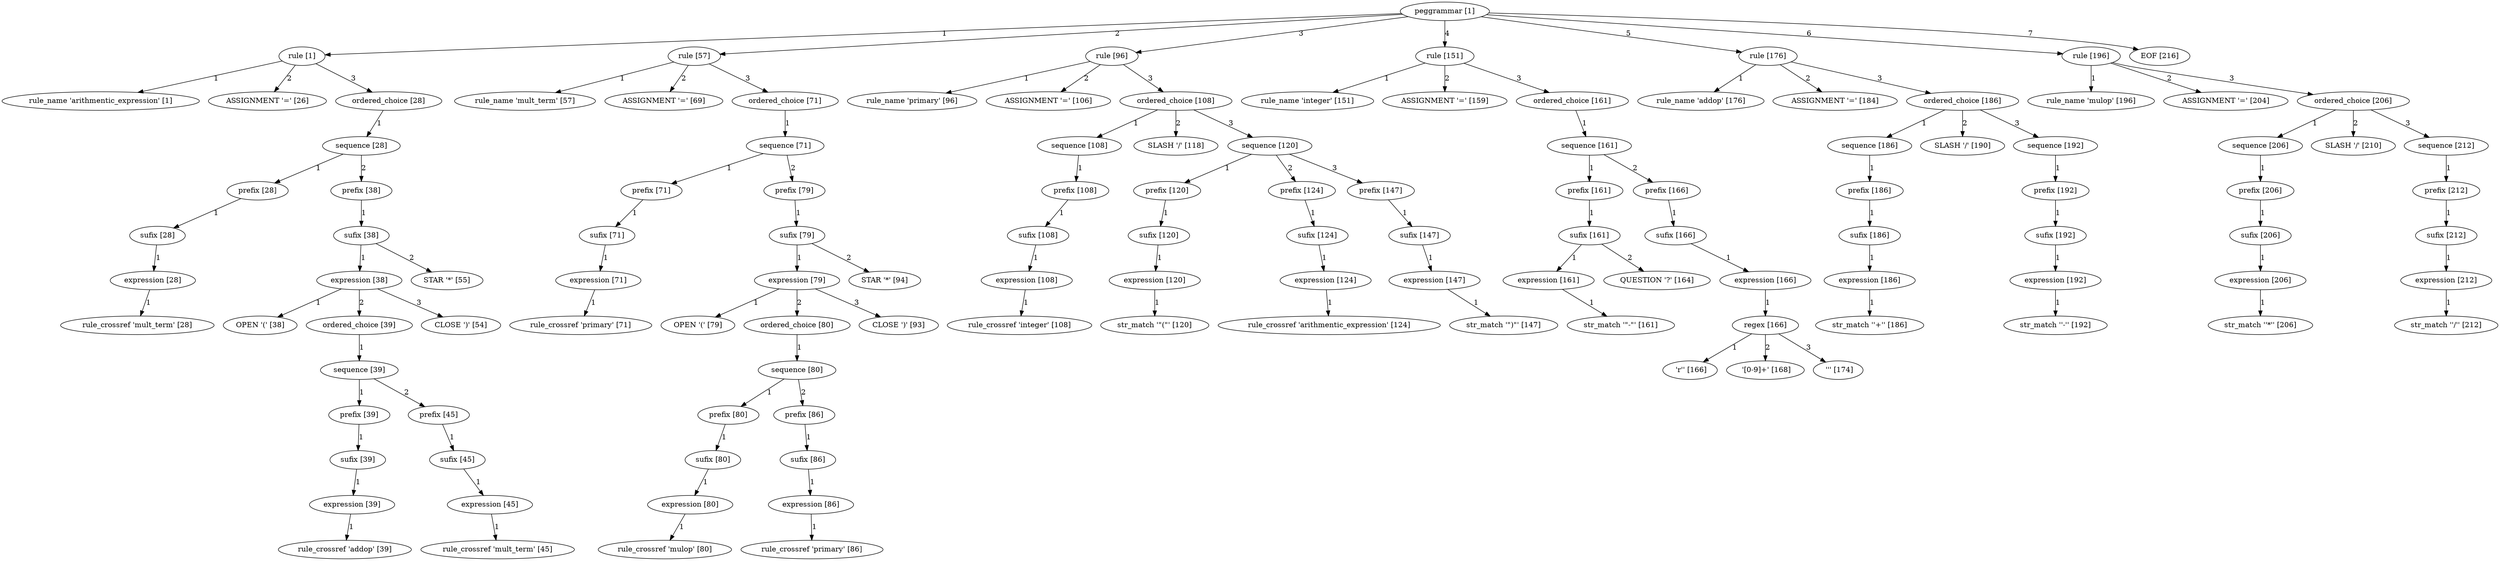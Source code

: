 digraph arpeggio_graph {
4561320432 [label="peggrammar [1]"];
4561320432->4561261504 [label="1"]

4561261504 [label="rule [1]"];
4561261504->4561201104 [label="1"]

4561201104 [label="rule_name 'arithmentic_expression' [1]"];
4561261504->4561201424 [label="2"]

4561201424 [label="ASSIGNMENT '=' [26]"];
4561261504->4561261416 [label="3"]

4561261416 [label="ordered_choice [28]"];
4561261416->4561261328 [label="1"]

4561261328 [label="sequence [28]"];
4561261328->4561198784 [label="1"]

4561198784 [label="prefix [28]"];
4561198784->4561198696 [label="1"]

4561198696 [label="sufix [28]"];
4561198696->4561028384 [label="1"]

4561028384 [label="expression [28]"];
4561028384->4561248912 [label="1"]

4561248912 [label="rule_crossref 'mult_term' [28]"];
4561261328->4561261240 [label="2"]

4561261240 [label="prefix [38]"];
4561261240->4561261152 [label="1"]

4561261152 [label="sufix [38]"];
4561261152->4561261064 [label="1"]

4561261064 [label="expression [38]"];
4561261064->4561249040 [label="1"]

4561249040 [label="OPEN '(' [38]"];
4561261064->4561260976 [label="2"]

4561260976 [label="ordered_choice [39]"];
4561260976->4561260888 [label="1"]

4561260888 [label="sequence [39]"];
4561260888->4561199048 [label="1"]

4561199048 [label="prefix [39]"];
4561199048->4561198960 [label="1"]

4561198960 [label="sufix [39]"];
4561198960->4561198872 [label="1"]

4561198872 [label="expression [39]"];
4561198872->4561249424 [label="1"]

4561249424 [label="rule_crossref 'addop' [39]"];
4561260888->4561260800 [label="2"]

4561260800 [label="prefix [45]"];
4561260800->4561260712 [label="1"]

4561260712 [label="sufix [45]"];
4561260712->4561260624 [label="1"]

4561260624 [label="expression [45]"];
4561260624->4561249488 [label="1"]

4561249488 [label="rule_crossref 'mult_term' [45]"];
4561261064->4561249104 [label="3"]

4561249104 [label="CLOSE ')' [54]"];
4561261152->4561248848 [label="2"]

4561248848 [label="STAR '*' [55]"];
4561320432->4561263000 [label="2"]

4561263000 [label="rule [57]"];
4561263000->4561201680 [label="1"]

4561201680 [label="rule_name 'mult_term' [57]"];
4561263000->4561201872 [label="2"]

4561201872 [label="ASSIGNMENT '=' [69]"];
4561263000->4561262912 [label="3"]

4561262912 [label="ordered_choice [71]"];
4561262912->4561262824 [label="1"]

4561262824 [label="sequence [71]"];
4561262824->4561261768 [label="1"]

4561261768 [label="prefix [71]"];
4561261768->4561261680 [label="1"]

4561261680 [label="sufix [71]"];
4561261680->4561261592 [label="1"]

4561261592 [label="expression [71]"];
4561261592->4561201936 [label="1"]

4561201936 [label="rule_crossref 'primary' [71]"];
4561262824->4561262736 [label="2"]

4561262736 [label="prefix [79]"];
4561262736->4561262648 [label="1"]

4561262648 [label="sufix [79]"];
4561262648->4561262560 [label="1"]

4561262560 [label="expression [79]"];
4561262560->4561202384 [label="1"]

4561202384 [label="OPEN '(' [79]"];
4561262560->4561262472 [label="2"]

4561262472 [label="ordered_choice [80]"];
4561262472->4561262384 [label="1"]

4561262384 [label="sequence [80]"];
4561262384->4561262032 [label="1"]

4561262032 [label="prefix [80]"];
4561262032->4561261944 [label="1"]

4561261944 [label="sufix [80]"];
4561261944->4561261856 [label="1"]

4561261856 [label="expression [80]"];
4561261856->4561203152 [label="1"]

4561203152 [label="rule_crossref 'mulop' [80]"];
4561262384->4561262296 [label="2"]

4561262296 [label="prefix [86]"];
4561262296->4561262208 [label="1"]

4561262208 [label="sufix [86]"];
4561262208->4561262120 [label="1"]

4561262120 [label="expression [86]"];
4561262120->4561202896 [label="1"]

4561202896 [label="rule_crossref 'primary' [86]"];
4561262560->4561202448 [label="3"]

4561202448 [label="CLOSE ')' [93]"];
4561262648->4561202064 [label="2"]

4561202064 [label="STAR '*' [94]"];
4561320432->4561264408 [label="3"]

4561264408 [label="rule [96]"];
4561264408->4561202768 [label="1"]

4561202768 [label="rule_name 'primary' [96]"];
4561264408->4561202192 [label="2"]

4561202192 [label="ASSIGNMENT '=' [106]"];
4561264408->4561264320 [label="3"]

4561264320 [label="ordered_choice [108]"];
4561264320->4561263352 [label="1"]

4561263352 [label="sequence [108]"];
4561263352->4561263264 [label="1"]

4561263264 [label="prefix [108]"];
4561263264->4561263176 [label="1"]

4561263176 [label="sufix [108]"];
4561263176->4561263088 [label="1"]

4561263088 [label="expression [108]"];
4561263088->4561202832 [label="1"]

4561202832 [label="rule_crossref 'integer' [108]"];
4561264320->4561202256 [label="2"]

4561202256 [label="SLASH '/' [118]"];
4561264320->4561264232 [label="3"]

4561264232 [label="sequence [120]"];
4561264232->4561263616 [label="1"]

4561263616 [label="prefix [120]"];
4561263616->4561263528 [label="1"]

4561263528 [label="sufix [120]"];
4561263528->4561263440 [label="1"]

4561263440 [label="expression [120]"];
4561263440->4561202704 [label="1"]

4561202704 [label="str_match '\"(\"' [120]"];
4561264232->4561263880 [label="2"]

4561263880 [label="prefix [124]"];
4561263880->4561263792 [label="1"]

4561263792 [label="sufix [124]"];
4561263792->4561263704 [label="1"]

4561263704 [label="expression [124]"];
4561263704->4561202512 [label="1"]

4561202512 [label="rule_crossref 'arithmentic_expression' [124]"];
4561264232->4561264144 [label="3"]

4561264144 [label="prefix [147]"];
4561264144->4561264056 [label="1"]

4561264056 [label="sufix [147]"];
4561264056->4561263968 [label="1"]

4561263968 [label="expression [147]"];
4561263968->4561203088 [label="1"]

4561203088 [label="str_match '\")\"' [147]"];
4561320432->4561318584 [label="4"]

4561318584 [label="rule [151]"];
4561318584->4561201616 [label="1"]

4561201616 [label="rule_name 'integer' [151]"];
4561318584->4561201744 [label="2"]

4561201744 [label="ASSIGNMENT '=' [159]"];
4561318584->4561318496 [label="3"]

4561318496 [label="ordered_choice [161]"];
4561318496->4561318408 [label="1"]

4561318408 [label="sequence [161]"];
4561318408->4561317968 [label="1"]

4561317968 [label="prefix [161]"];
4561317968->4561264584 [label="1"]

4561264584 [label="sufix [161]"];
4561264584->4561264496 [label="1"]

4561264496 [label="expression [161]"];
4561264496->4561202576 [label="1"]

4561202576 [label="str_match '\"-\"' [161]"];
4561264584->4561202000 [label="2"]

4561202000 [label="QUESTION '?' [164]"];
4561318408->4561318320 [label="2"]

4561318320 [label="prefix [166]"];
4561318320->4561318232 [label="1"]

4561318232 [label="sufix [166]"];
4561318232->4561318144 [label="1"]

4561318144 [label="expression [166]"];
4561318144->4561318056 [label="1"]

4561318056 [label="regex [166]"];
4561318056->4561201488 [label="1"]

4561201488 [label=" 'r'' [166]"];
4561318056->4561201168 [label="2"]

4561201168 [label=" '[0-9]+' [168]"];
4561318056->4561201232 [label="3"]

4561201232 [label=" ''' [174]"];
4561320432->4561319464 [label="5"]

4561319464 [label="rule [176]"];
4561319464->4561202320 [label="1"]

4561202320 [label="rule_name 'addop' [176]"];
4561319464->4561202640 [label="2"]

4561202640 [label="ASSIGNMENT '=' [184]"];
4561319464->4561319376 [label="3"]

4561319376 [label="ordered_choice [186]"];
4561319376->4561318936 [label="1"]

4561318936 [label="sequence [186]"];
4561318936->4561318848 [label="1"]

4561318848 [label="prefix [186]"];
4561318848->4561318760 [label="1"]

4561318760 [label="sufix [186]"];
4561318760->4561318672 [label="1"]

4561318672 [label="expression [186]"];
4561318672->4561248976 [label="1"]

4561248976 [label="str_match ''+'' [186]"];
4561319376->4561200976 [label="2"]

4561200976 [label="SLASH '/' [190]"];
4561319376->4561319288 [label="3"]

4561319288 [label="sequence [192]"];
4561319288->4561319200 [label="1"]

4561319200 [label="prefix [192]"];
4561319200->4561319112 [label="1"]

4561319112 [label="sufix [192]"];
4561319112->4561319024 [label="1"]

4561319024 [label="expression [192]"];
4561319024->4561248464 [label="1"]

4561248464 [label="str_match ''-'' [192]"];
4561320432->4561320344 [label="6"]

4561320344 [label="rule [196]"];
4561320344->4561203024 [label="1"]

4561203024 [label="rule_name 'mulop' [196]"];
4561320344->4561202960 [label="2"]

4561202960 [label="ASSIGNMENT '=' [204]"];
4561320344->4561320256 [label="3"]

4561320256 [label="ordered_choice [206]"];
4561320256->4561319816 [label="1"]

4561319816 [label="sequence [206]"];
4561319816->4561319728 [label="1"]

4561319728 [label="prefix [206]"];
4561319728->4561319640 [label="1"]

4561319640 [label="sufix [206]"];
4561319640->4561319552 [label="1"]

4561319552 [label="expression [206]"];
4561319552->4561248656 [label="1"]

4561248656 [label="str_match ''*'' [206]"];
4561320256->4561249232 [label="2"]

4561249232 [label="SLASH '/' [210]"];
4561320256->4561320168 [label="3"]

4561320168 [label="sequence [212]"];
4561320168->4561320080 [label="1"]

4561320080 [label="prefix [212]"];
4561320080->4561319992 [label="1"]

4561319992 [label="sufix [212]"];
4561319992->4561319904 [label="1"]

4561319904 [label="expression [212]"];
4561319904->4561249296 [label="1"]

4561249296 [label="str_match ''/'' [212]"];
4561320432->4561014032 [label="7"]

4561014032 [label="EOF [216]"];
}